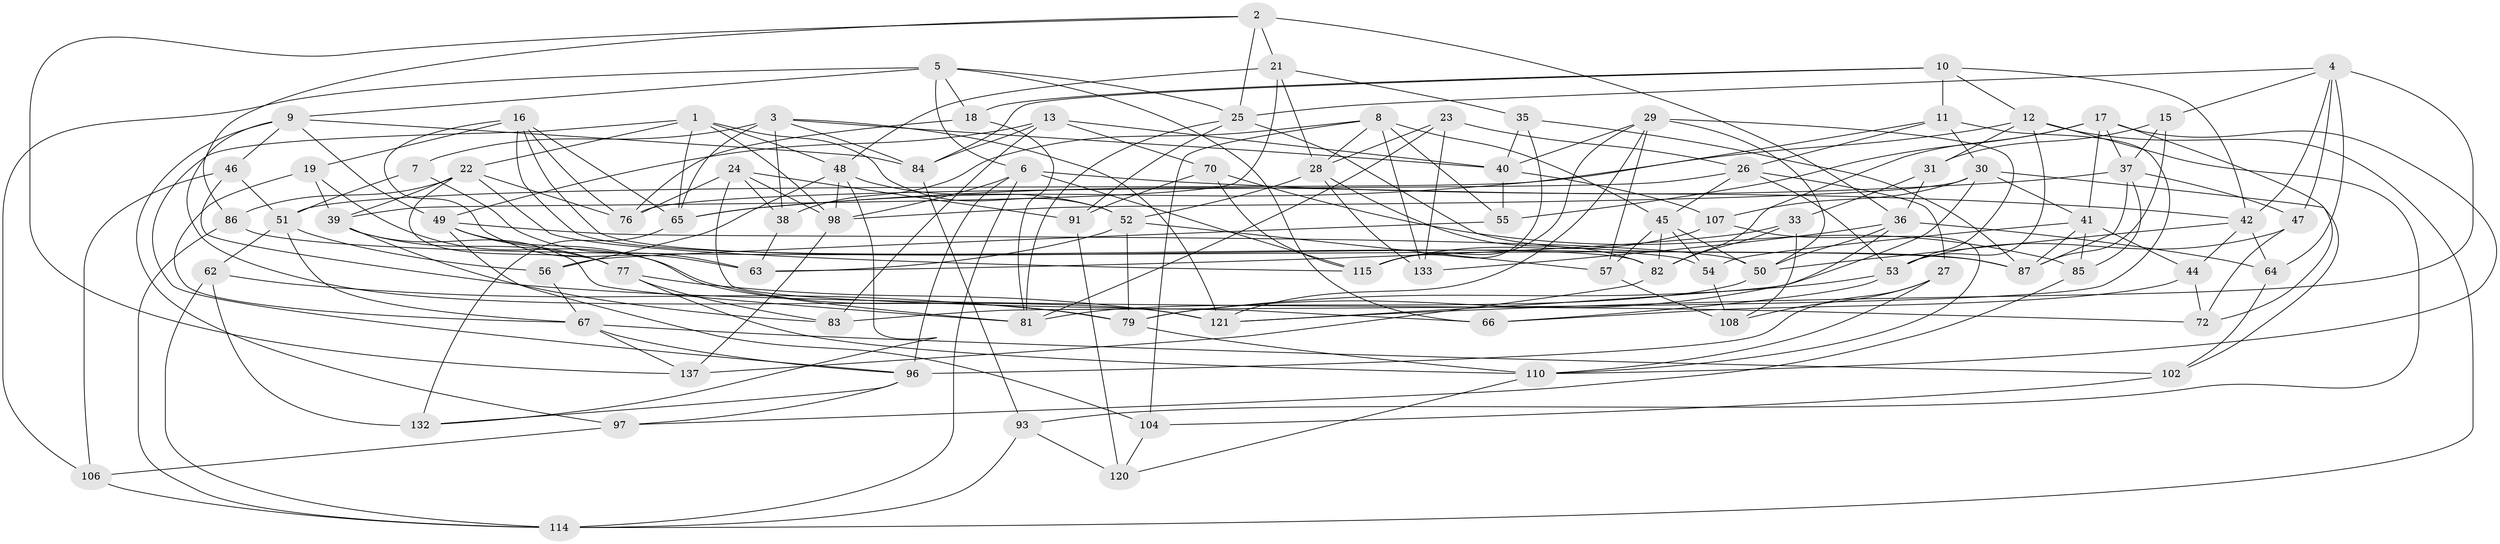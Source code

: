 // Generated by graph-tools (version 1.1) at 2025/52/02/27/25 19:52:27]
// undirected, 88 vertices, 222 edges
graph export_dot {
graph [start="1"]
  node [color=gray90,style=filled];
  1 [super="+105"];
  2 [super="+131"];
  3 [super="+43"];
  4 [super="+34"];
  5 [super="+126"];
  6 [super="+99"];
  7;
  8 [super="+88"];
  9 [super="+14"];
  10 [super="+129"];
  11 [super="+20"];
  12 [super="+32"];
  13 [super="+73"];
  15;
  16 [super="+58"];
  17 [super="+123"];
  18;
  19;
  21 [super="+130"];
  22 [super="+127"];
  23;
  24 [super="+112"];
  25 [super="+60"];
  26 [super="+92"];
  27;
  28 [super="+74"];
  29 [super="+80"];
  30 [super="+111"];
  31;
  33;
  35;
  36 [super="+61"];
  37 [super="+109"];
  38;
  39 [super="+136"];
  40 [super="+103"];
  41 [super="+122"];
  42 [super="+78"];
  44;
  45 [super="+75"];
  46;
  47;
  48 [super="+89"];
  49 [super="+138"];
  50 [super="+71"];
  51 [super="+59"];
  52 [super="+128"];
  53 [super="+69"];
  54;
  55;
  56;
  57;
  62;
  63 [super="+68"];
  64;
  65 [super="+135"];
  66;
  67 [super="+118"];
  70;
  72;
  76 [super="+113"];
  77 [super="+94"];
  79 [super="+95"];
  81 [super="+125"];
  82 [super="+101"];
  83;
  84 [super="+116"];
  85;
  86;
  87 [super="+90"];
  91;
  93;
  96 [super="+139"];
  97;
  98 [super="+100"];
  102;
  104;
  106;
  107;
  108;
  110 [super="+134"];
  114 [super="+117"];
  115 [super="+119"];
  120;
  121 [super="+124"];
  132;
  133;
  137;
  1 -- 52;
  1 -- 22;
  1 -- 96;
  1 -- 48;
  1 -- 98;
  1 -- 65;
  2 -- 86;
  2 -- 137;
  2 -- 21 [weight=2];
  2 -- 25;
  2 -- 36;
  3 -- 7;
  3 -- 121;
  3 -- 84;
  3 -- 38;
  3 -- 40;
  3 -- 65;
  4 -- 64;
  4 -- 47;
  4 -- 25;
  4 -- 121;
  4 -- 15;
  4 -- 42;
  5 -- 6;
  5 -- 66;
  5 -- 9;
  5 -- 25;
  5 -- 18;
  5 -- 106;
  6 -- 114;
  6 -- 98;
  6 -- 96;
  6 -- 42;
  6 -- 115;
  7 -- 51;
  7 -- 63 [weight=2];
  8 -- 38;
  8 -- 133;
  8 -- 104;
  8 -- 28;
  8 -- 55;
  8 -- 45;
  9 -- 121;
  9 -- 46;
  9 -- 84;
  9 -- 97;
  9 -- 49;
  10 -- 84;
  10 -- 11 [weight=2];
  10 -- 18;
  10 -- 12;
  10 -- 42;
  11 -- 30;
  11 -- 26;
  11 -- 83;
  11 -- 65;
  12 -- 93;
  12 -- 31;
  12 -- 114;
  12 -- 51;
  12 -- 53;
  13 -- 84 [weight=2];
  13 -- 70;
  13 -- 83;
  13 -- 40;
  13 -- 49;
  15 -- 31;
  15 -- 87;
  15 -- 37;
  16 -- 65;
  16 -- 63;
  16 -- 76;
  16 -- 19;
  16 -- 54;
  16 -- 82;
  17 -- 110;
  17 -- 82;
  17 -- 41;
  17 -- 72;
  17 -- 55;
  17 -- 37;
  18 -- 81;
  18 -- 76;
  19 -- 39;
  19 -- 67;
  19 -- 79;
  21 -- 35;
  21 -- 28;
  21 -- 39;
  21 -- 48;
  22 -- 86;
  22 -- 77;
  22 -- 115;
  22 -- 76;
  22 -- 39;
  23 -- 133;
  23 -- 28;
  23 -- 26;
  23 -- 81;
  24 -- 66;
  24 -- 91;
  24 -- 38;
  24 -- 98;
  24 -- 76 [weight=2];
  25 -- 91;
  25 -- 87;
  25 -- 81;
  26 -- 27;
  26 -- 76;
  26 -- 53;
  26 -- 45;
  27 -- 108;
  27 -- 110;
  27 -- 96;
  28 -- 52;
  28 -- 133;
  28 -- 82;
  29 -- 57;
  29 -- 53;
  29 -- 40;
  29 -- 121;
  29 -- 115;
  29 -- 50;
  30 -- 107;
  30 -- 102;
  30 -- 98;
  30 -- 41;
  30 -- 79;
  31 -- 33;
  31 -- 36;
  33 -- 63;
  33 -- 82;
  33 -- 108;
  35 -- 115;
  35 -- 40;
  35 -- 87;
  36 -- 133;
  36 -- 64;
  36 -- 121;
  36 -- 50;
  37 -- 65;
  37 -- 85;
  37 -- 47;
  37 -- 87;
  38 -- 63;
  39 -- 77;
  39 -- 81;
  39 -- 83;
  40 -- 107;
  40 -- 55;
  41 -- 54;
  41 -- 44;
  41 -- 85;
  41 -- 87;
  42 -- 44;
  42 -- 50;
  42 -- 64;
  44 -- 66;
  44 -- 72;
  45 -- 54;
  45 -- 50;
  45 -- 57;
  45 -- 82;
  46 -- 72;
  46 -- 106;
  46 -- 51;
  47 -- 72;
  47 -- 53;
  48 -- 56;
  48 -- 52;
  48 -- 98;
  48 -- 132;
  49 -- 50;
  49 -- 81;
  49 -- 104;
  49 -- 77;
  50 -- 81;
  51 -- 67;
  51 -- 56;
  51 -- 62;
  52 -- 57;
  52 -- 63;
  52 -- 79;
  53 -- 79;
  53 -- 66;
  54 -- 108;
  55 -- 56;
  56 -- 67;
  57 -- 108;
  62 -- 114;
  62 -- 79;
  62 -- 132;
  64 -- 102;
  65 -- 132;
  67 -- 102;
  67 -- 96;
  67 -- 137;
  70 -- 85;
  70 -- 91;
  70 -- 115;
  77 -- 121;
  77 -- 83;
  77 -- 110;
  79 -- 110;
  82 -- 137;
  84 -- 93;
  85 -- 97;
  86 -- 114;
  86 -- 87;
  91 -- 120;
  93 -- 120;
  93 -- 114;
  96 -- 132;
  96 -- 97;
  97 -- 106;
  98 -- 137;
  102 -- 104;
  104 -- 120;
  106 -- 114;
  107 -- 115;
  107 -- 110;
  110 -- 120;
}
